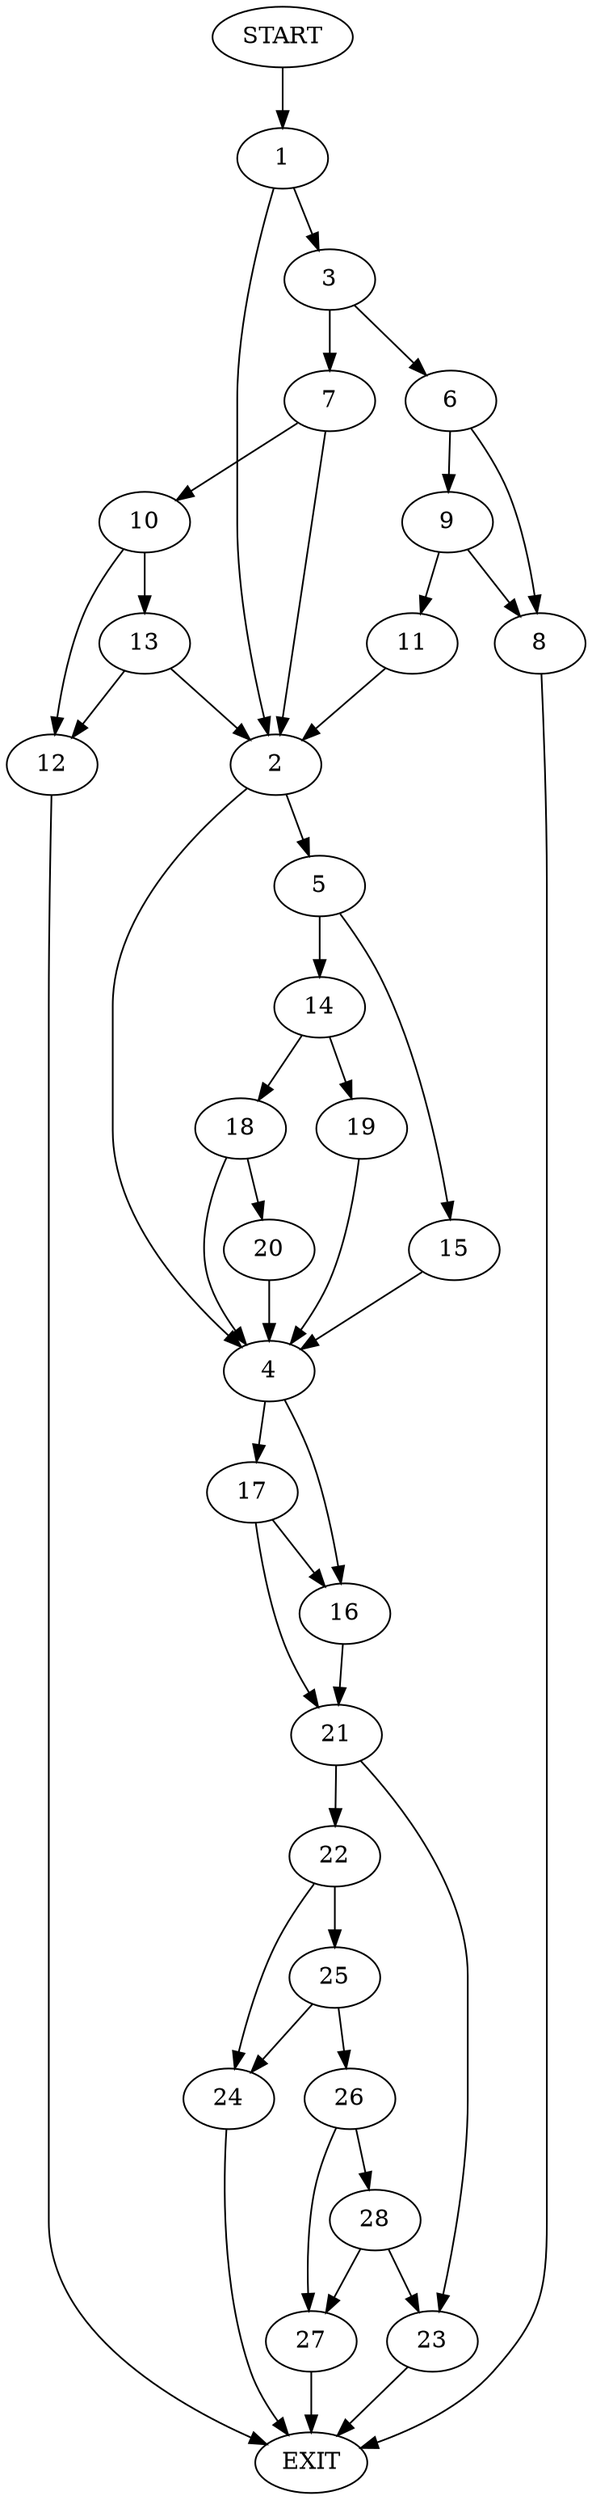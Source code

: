 digraph {
0 [label="START"]
29 [label="EXIT"]
0 -> 1
1 -> 2
1 -> 3
2 -> 4
2 -> 5
3 -> 6
3 -> 7
6 -> 8
6 -> 9
7 -> 10
7 -> 2
8 -> 29
9 -> 8
9 -> 11
11 -> 2
10 -> 12
10 -> 13
12 -> 29
13 -> 12
13 -> 2
5 -> 14
5 -> 15
4 -> 16
4 -> 17
14 -> 18
14 -> 19
15 -> 4
18 -> 4
18 -> 20
19 -> 4
20 -> 4
17 -> 16
17 -> 21
16 -> 21
21 -> 22
21 -> 23
22 -> 24
22 -> 25
23 -> 29
24 -> 29
25 -> 24
25 -> 26
26 -> 27
26 -> 28
27 -> 29
28 -> 27
28 -> 23
}
